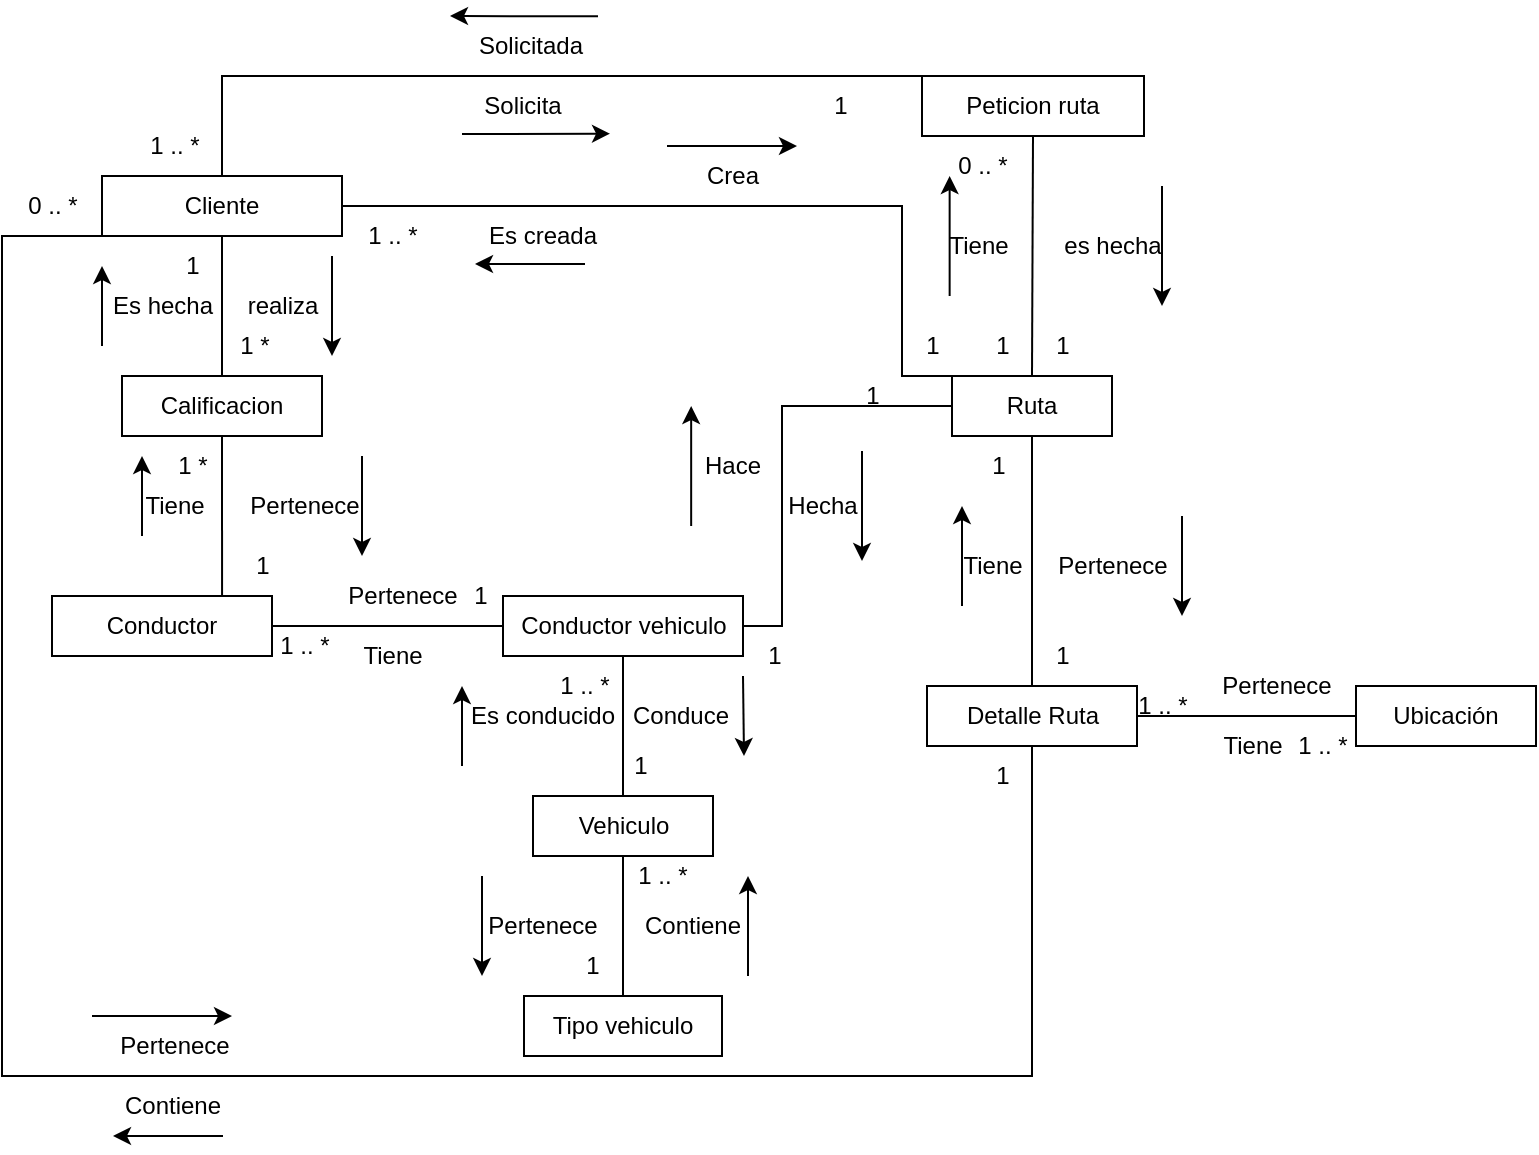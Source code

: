 <mxfile version="20.2.7" type="device"><diagram id="Xx6PjldJtdgnCfnJPi8F" name="Página-1"><mxGraphModel dx="764" dy="310" grid="1" gridSize="10" guides="1" tooltips="1" connect="1" arrows="1" fold="1" page="1" pageScale="1" pageWidth="827" pageHeight="1169" math="0" shadow="0"><root><mxCell id="0"/><mxCell id="1" parent="0"/><mxCell id="lecomVVyIX7VtOfzddjO-2" value="&lt;span style=&quot;font-weight: normal;&quot;&gt;Detalle Ruta&lt;/span&gt;" style="rounded=0;whiteSpace=wrap;html=1;fontStyle=1" parent="1" vertex="1"><mxGeometry x="522.5" y="345" width="105" height="30" as="geometry"/></mxCell><mxCell id="lecomVVyIX7VtOfzddjO-3" value="Vehiculo" style="rounded=0;whiteSpace=wrap;html=1;" parent="1" vertex="1"><mxGeometry x="325.5" y="400" width="90" height="30" as="geometry"/></mxCell><mxCell id="lecomVVyIX7VtOfzddjO-4" value="Conductor" style="rounded=0;whiteSpace=wrap;html=1;" parent="1" vertex="1"><mxGeometry x="85" y="300" width="110" height="30" as="geometry"/></mxCell><mxCell id="lecomVVyIX7VtOfzddjO-5" value="Cliente" style="rounded=0;whiteSpace=wrap;html=1;" parent="1" vertex="1"><mxGeometry x="110" y="90" width="120" height="30" as="geometry"/></mxCell><mxCell id="lecomVVyIX7VtOfzddjO-6" value="Calificacion" style="rounded=0;whiteSpace=wrap;html=1;" parent="1" vertex="1"><mxGeometry x="120" y="190" width="100" height="30" as="geometry"/></mxCell><mxCell id="fRRP8fqvccQxtZMvq7le-7" value="" style="endArrow=none;html=1;rounded=0;entryX=0.5;entryY=1;entryDx=0;entryDy=0;exitX=0.5;exitY=0;exitDx=0;exitDy=0;" parent="1" source="lecomVVyIX7VtOfzddjO-6" target="lecomVVyIX7VtOfzddjO-5" edge="1"><mxGeometry width="50" height="50" relative="1" as="geometry"><mxPoint x="10" y="370.0" as="sourcePoint"/><mxPoint x="60" y="320.0" as="targetPoint"/></mxGeometry></mxCell><mxCell id="fRRP8fqvccQxtZMvq7le-8" value="" style="endArrow=none;html=1;rounded=0;entryX=0.773;entryY=0;entryDx=0;entryDy=0;exitX=0.5;exitY=1;exitDx=0;exitDy=0;entryPerimeter=0;" parent="1" source="lecomVVyIX7VtOfzddjO-6" target="lecomVVyIX7VtOfzddjO-4" edge="1"><mxGeometry width="50" height="50" relative="1" as="geometry"><mxPoint x="200" y="230" as="sourcePoint"/><mxPoint x="70" y="330.0" as="targetPoint"/></mxGeometry></mxCell><mxCell id="fRRP8fqvccQxtZMvq7le-13" value="" style="endArrow=none;html=1;rounded=0;entryX=1;entryY=0.5;entryDx=0;entryDy=0;exitX=0;exitY=0.5;exitDx=0;exitDy=0;startArrow=none;" parent="1" source="t91hqrg-dOeDljxNr0F1-5" target="lecomVVyIX7VtOfzddjO-4" edge="1"><mxGeometry width="50" height="50" relative="1" as="geometry"><mxPoint x="-20" y="410" as="sourcePoint"/><mxPoint x="140" y="350" as="targetPoint"/></mxGeometry></mxCell><mxCell id="fRRP8fqvccQxtZMvq7le-16" value="" style="endArrow=none;html=1;rounded=0;entryX=0.5;entryY=1;entryDx=0;entryDy=0;exitX=0.5;exitY=0;exitDx=0;exitDy=0;" parent="1" source="lecomVVyIX7VtOfzddjO-2" target="t91hqrg-dOeDljxNr0F1-7" edge="1"><mxGeometry width="50" height="50" relative="1" as="geometry"><mxPoint x="12.5" y="440.0" as="sourcePoint"/><mxPoint x="602.5" y="220" as="targetPoint"/></mxGeometry></mxCell><mxCell id="fRRP8fqvccQxtZMvq7le-29" value="realiza" style="text;html=1;align=center;verticalAlign=middle;resizable=0;points=[];autosize=1;strokeColor=none;fillColor=none;" parent="1" vertex="1"><mxGeometry x="170" y="140" width="60" height="30" as="geometry"/></mxCell><mxCell id="fRRP8fqvccQxtZMvq7le-30" value="Es hecha" style="text;html=1;align=center;verticalAlign=middle;resizable=0;points=[];autosize=1;strokeColor=none;fillColor=none;" parent="1" vertex="1"><mxGeometry x="100" y="140" width="80" height="30" as="geometry"/></mxCell><mxCell id="fRRP8fqvccQxtZMvq7le-31" value="1 *" style="text;html=1;align=center;verticalAlign=middle;resizable=0;points=[];autosize=1;strokeColor=none;fillColor=none;" parent="1" vertex="1"><mxGeometry x="165.5" y="160" width="40" height="30" as="geometry"/></mxCell><mxCell id="fRRP8fqvccQxtZMvq7le-32" value="1" style="text;html=1;align=center;verticalAlign=middle;resizable=0;points=[];autosize=1;strokeColor=none;fillColor=none;" parent="1" vertex="1"><mxGeometry x="140" y="120" width="30" height="30" as="geometry"/></mxCell><mxCell id="fRRP8fqvccQxtZMvq7le-33" value="Pertenece" style="text;html=1;align=center;verticalAlign=middle;resizable=0;points=[];autosize=1;strokeColor=none;fillColor=none;" parent="1" vertex="1"><mxGeometry x="170.5" y="240" width="80" height="30" as="geometry"/></mxCell><mxCell id="fRRP8fqvccQxtZMvq7le-36" value="Tiene" style="text;html=1;align=center;verticalAlign=middle;resizable=0;points=[];autosize=1;strokeColor=none;fillColor=none;" parent="1" vertex="1"><mxGeometry x="120.5" y="240" width="50" height="30" as="geometry"/></mxCell><mxCell id="fRRP8fqvccQxtZMvq7le-37" value="1 *" style="text;html=1;align=center;verticalAlign=middle;resizable=0;points=[];autosize=1;strokeColor=none;fillColor=none;" parent="1" vertex="1"><mxGeometry x="135" y="220" width="40" height="30" as="geometry"/></mxCell><mxCell id="fRRP8fqvccQxtZMvq7le-44" value="" style="endArrow=classic;html=1;rounded=0;" parent="1" edge="1"><mxGeometry width="50" height="50" relative="1" as="geometry"><mxPoint x="225" y="130" as="sourcePoint"/><mxPoint x="225" y="180" as="targetPoint"/></mxGeometry></mxCell><mxCell id="fRRP8fqvccQxtZMvq7le-45" value="" style="endArrow=classic;html=1;rounded=0;" parent="1" edge="1"><mxGeometry width="50" height="50" relative="1" as="geometry"><mxPoint x="110.0" y="175" as="sourcePoint"/><mxPoint x="110.0" y="135" as="targetPoint"/></mxGeometry></mxCell><mxCell id="fRRP8fqvccQxtZMvq7le-46" value="" style="endArrow=classic;html=1;rounded=0;" parent="1" edge="1"><mxGeometry width="50" height="50" relative="1" as="geometry"><mxPoint x="130" y="270" as="sourcePoint"/><mxPoint x="130" y="230" as="targetPoint"/></mxGeometry></mxCell><mxCell id="fRRP8fqvccQxtZMvq7le-47" value="" style="endArrow=classic;html=1;rounded=0;" parent="1" edge="1"><mxGeometry width="50" height="50" relative="1" as="geometry"><mxPoint x="240.0" y="230" as="sourcePoint"/><mxPoint x="240.0" y="280" as="targetPoint"/></mxGeometry></mxCell><mxCell id="fRRP8fqvccQxtZMvq7le-71" value="1" style="text;html=1;align=center;verticalAlign=middle;resizable=0;points=[];autosize=1;strokeColor=none;fillColor=none;" parent="1" vertex="1"><mxGeometry x="575" y="315" width="30" height="30" as="geometry"/></mxCell><mxCell id="fRRP8fqvccQxtZMvq7le-72" value="1" style="text;html=1;align=center;verticalAlign=middle;resizable=0;points=[];autosize=1;strokeColor=none;fillColor=none;" parent="1" vertex="1"><mxGeometry x="542.5" y="220" width="30" height="30" as="geometry"/></mxCell><mxCell id="fRRP8fqvccQxtZMvq7le-73" value="Pertenece" style="text;html=1;align=center;verticalAlign=middle;resizable=0;points=[];autosize=1;strokeColor=none;fillColor=none;" parent="1" vertex="1"><mxGeometry x="575" y="270" width="80" height="30" as="geometry"/></mxCell><mxCell id="fRRP8fqvccQxtZMvq7le-74" value="Tiene" style="text;html=1;align=center;verticalAlign=middle;resizable=0;points=[];autosize=1;strokeColor=none;fillColor=none;" parent="1" vertex="1"><mxGeometry x="530" y="270" width="50" height="30" as="geometry"/></mxCell><mxCell id="fRRP8fqvccQxtZMvq7le-75" value="" style="endArrow=classic;html=1;rounded=0;" parent="1" edge="1"><mxGeometry width="50" height="50" relative="1" as="geometry"><mxPoint x="540" y="305" as="sourcePoint"/><mxPoint x="540" y="255" as="targetPoint"/></mxGeometry></mxCell><mxCell id="fRRP8fqvccQxtZMvq7le-76" value="" style="endArrow=classic;html=1;rounded=0;" parent="1" edge="1"><mxGeometry width="50" height="50" relative="1" as="geometry"><mxPoint x="650" y="260" as="sourcePoint"/><mxPoint x="650" y="310" as="targetPoint"/></mxGeometry></mxCell><mxCell id="t91hqrg-dOeDljxNr0F1-1" value="Tipo vehiculo" style="rounded=0;whiteSpace=wrap;html=1;" vertex="1" parent="1"><mxGeometry x="321" y="500" width="99" height="30" as="geometry"/></mxCell><mxCell id="t91hqrg-dOeDljxNr0F1-2" value="Peticion ruta" style="rounded=0;whiteSpace=wrap;html=1;" vertex="1" parent="1"><mxGeometry x="520" y="40" width="111" height="30" as="geometry"/></mxCell><mxCell id="t91hqrg-dOeDljxNr0F1-3" value="Ubicación" style="rounded=0;whiteSpace=wrap;html=1;" vertex="1" parent="1"><mxGeometry x="737" y="345" width="90" height="30" as="geometry"/></mxCell><mxCell id="t91hqrg-dOeDljxNr0F1-5" value="Conductor vehiculo&lt;br&gt;" style="rounded=0;whiteSpace=wrap;html=1;" vertex="1" parent="1"><mxGeometry x="310.5" y="300" width="120" height="30" as="geometry"/></mxCell><mxCell id="t91hqrg-dOeDljxNr0F1-6" value="" style="endArrow=none;html=1;rounded=0;entryX=0.5;entryY=1;entryDx=0;entryDy=0;exitX=0.5;exitY=0;exitDx=0;exitDy=0;" edge="1" parent="1" source="lecomVVyIX7VtOfzddjO-3" target="t91hqrg-dOeDljxNr0F1-5"><mxGeometry width="50" height="50" relative="1" as="geometry"><mxPoint x="165.5" y="490" as="sourcePoint"/><mxPoint x="165.0" y="320" as="targetPoint"/></mxGeometry></mxCell><mxCell id="t91hqrg-dOeDljxNr0F1-7" value="Ruta" style="rounded=0;whiteSpace=wrap;html=1;" vertex="1" parent="1"><mxGeometry x="535" y="190" width="80" height="30" as="geometry"/></mxCell><mxCell id="t91hqrg-dOeDljxNr0F1-22" value="" style="endArrow=none;html=1;rounded=0;exitX=0.5;exitY=0;exitDx=0;exitDy=0;entryX=0;entryY=0;entryDx=0;entryDy=0;" edge="1" parent="1" source="lecomVVyIX7VtOfzddjO-5" target="t91hqrg-dOeDljxNr0F1-2"><mxGeometry width="50" height="50" relative="1" as="geometry"><mxPoint x="400" y="240" as="sourcePoint"/><mxPoint x="530" y="80" as="targetPoint"/><Array as="points"><mxPoint x="170" y="40"/></Array></mxGeometry></mxCell><mxCell id="t91hqrg-dOeDljxNr0F1-24" value="" style="endArrow=none;html=1;rounded=0;exitX=0;exitY=0;exitDx=0;exitDy=0;entryX=1;entryY=0.5;entryDx=0;entryDy=0;" edge="1" parent="1" source="t91hqrg-dOeDljxNr0F1-7" target="lecomVVyIX7VtOfzddjO-5"><mxGeometry width="50" height="50" relative="1" as="geometry"><mxPoint x="500" y="110" as="sourcePoint"/><mxPoint x="230" y="110" as="targetPoint"/><Array as="points"><mxPoint x="510" y="190"/><mxPoint x="510" y="105"/></Array></mxGeometry></mxCell><mxCell id="t91hqrg-dOeDljxNr0F1-25" value="" style="endArrow=none;html=1;rounded=0;exitX=1;exitY=0.5;exitDx=0;exitDy=0;entryX=0;entryY=0.5;entryDx=0;entryDy=0;" edge="1" parent="1" source="t91hqrg-dOeDljxNr0F1-5" target="t91hqrg-dOeDljxNr0F1-7"><mxGeometry width="50" height="50" relative="1" as="geometry"><mxPoint x="420.0" y="260" as="sourcePoint"/><mxPoint x="450" y="210" as="targetPoint"/><Array as="points"><mxPoint x="450" y="315"/><mxPoint x="450" y="205"/></Array></mxGeometry></mxCell><mxCell id="t91hqrg-dOeDljxNr0F1-26" value="" style="endArrow=none;html=1;rounded=0;exitX=0;exitY=1;exitDx=0;exitDy=0;entryX=0.5;entryY=1;entryDx=0;entryDy=0;" edge="1" parent="1" source="lecomVVyIX7VtOfzddjO-5" target="lecomVVyIX7VtOfzddjO-2"><mxGeometry width="50" height="50" relative="1" as="geometry"><mxPoint x="430.0" y="270" as="sourcePoint"/><mxPoint x="600" y="540" as="targetPoint"/><Array as="points"><mxPoint x="60" y="120"/><mxPoint x="60" y="540"/><mxPoint x="575" y="540"/></Array></mxGeometry></mxCell><mxCell id="t91hqrg-dOeDljxNr0F1-27" value="" style="endArrow=none;html=1;rounded=0;entryX=0;entryY=0.5;entryDx=0;entryDy=0;exitX=1;exitY=0.5;exitDx=0;exitDy=0;" edge="1" parent="1" source="lecomVVyIX7VtOfzddjO-2" target="t91hqrg-dOeDljxNr0F1-3"><mxGeometry width="50" height="50" relative="1" as="geometry"><mxPoint x="620.0" y="480" as="sourcePoint"/><mxPoint x="720" y="360" as="targetPoint"/></mxGeometry></mxCell><mxCell id="t91hqrg-dOeDljxNr0F1-29" value="" style="endArrow=none;html=1;rounded=0;exitX=0.5;exitY=1;exitDx=0;exitDy=0;entryX=0.5;entryY=0;entryDx=0;entryDy=0;" edge="1" parent="1" source="lecomVVyIX7VtOfzddjO-3" target="t91hqrg-dOeDljxNr0F1-1"><mxGeometry width="50" height="50" relative="1" as="geometry"><mxPoint x="229.0" y="490" as="sourcePoint"/><mxPoint x="279.0" y="440" as="targetPoint"/></mxGeometry></mxCell><mxCell id="t91hqrg-dOeDljxNr0F1-30" value="" style="endArrow=none;html=1;rounded=0;entryX=0.5;entryY=1;entryDx=0;entryDy=0;exitX=0.5;exitY=0;exitDx=0;exitDy=0;" edge="1" parent="1" source="t91hqrg-dOeDljxNr0F1-7" target="t91hqrg-dOeDljxNr0F1-2"><mxGeometry width="50" height="50" relative="1" as="geometry"><mxPoint x="460.0" y="300" as="sourcePoint"/><mxPoint x="510.0" y="250" as="targetPoint"/></mxGeometry></mxCell><mxCell id="t91hqrg-dOeDljxNr0F1-31" value="Solicita" style="text;html=1;align=center;verticalAlign=middle;resizable=0;points=[];autosize=1;strokeColor=none;fillColor=none;" vertex="1" parent="1"><mxGeometry x="290" y="40" width="60" height="30" as="geometry"/></mxCell><mxCell id="t91hqrg-dOeDljxNr0F1-32" value="1" style="text;html=1;align=center;verticalAlign=middle;resizable=0;points=[];autosize=1;strokeColor=none;fillColor=none;" vertex="1" parent="1"><mxGeometry x="464" y="40" width="30" height="30" as="geometry"/></mxCell><mxCell id="t91hqrg-dOeDljxNr0F1-34" value="" style="endArrow=classic;html=1;rounded=0;" edge="1" parent="1"><mxGeometry width="50" height="50" relative="1" as="geometry"><mxPoint x="290" y="69" as="sourcePoint"/><mxPoint x="364" y="68.82" as="targetPoint"/></mxGeometry></mxCell><mxCell id="t91hqrg-dOeDljxNr0F1-35" value="Solicitada" style="text;html=1;align=center;verticalAlign=middle;resizable=0;points=[];autosize=1;strokeColor=none;fillColor=none;" vertex="1" parent="1"><mxGeometry x="284" y="10" width="80" height="30" as="geometry"/></mxCell><mxCell id="t91hqrg-dOeDljxNr0F1-36" value="1 .. *" style="text;html=1;align=center;verticalAlign=middle;resizable=0;points=[];autosize=1;strokeColor=none;fillColor=none;" vertex="1" parent="1"><mxGeometry x="120.5" y="60" width="50" height="30" as="geometry"/></mxCell><mxCell id="t91hqrg-dOeDljxNr0F1-37" value="" style="endArrow=classic;html=1;rounded=0;" edge="1" parent="1"><mxGeometry width="50" height="50" relative="1" as="geometry"><mxPoint x="358.0" y="10.18" as="sourcePoint"/><mxPoint x="284" y="10" as="targetPoint"/></mxGeometry></mxCell><mxCell id="t91hqrg-dOeDljxNr0F1-38" value="es hecha" style="text;html=1;align=center;verticalAlign=middle;resizable=0;points=[];autosize=1;strokeColor=none;fillColor=none;" vertex="1" parent="1"><mxGeometry x="580" y="110" width="70" height="30" as="geometry"/></mxCell><mxCell id="t91hqrg-dOeDljxNr0F1-39" value="1" style="text;html=1;align=center;verticalAlign=middle;resizable=0;points=[];autosize=1;strokeColor=none;fillColor=none;" vertex="1" parent="1"><mxGeometry x="575" y="160" width="30" height="30" as="geometry"/></mxCell><mxCell id="t91hqrg-dOeDljxNr0F1-40" value="Tiene" style="text;html=1;align=center;verticalAlign=middle;resizable=0;points=[];autosize=1;strokeColor=none;fillColor=none;" vertex="1" parent="1"><mxGeometry x="522.5" y="110" width="50" height="30" as="geometry"/></mxCell><mxCell id="t91hqrg-dOeDljxNr0F1-41" value="0 .. *" style="text;html=1;align=center;verticalAlign=middle;resizable=0;points=[];autosize=1;strokeColor=none;fillColor=none;" vertex="1" parent="1"><mxGeometry x="525" y="70" width="50" height="30" as="geometry"/></mxCell><mxCell id="t91hqrg-dOeDljxNr0F1-42" value="" style="endArrow=classic;html=1;rounded=0;" edge="1" parent="1"><mxGeometry width="50" height="50" relative="1" as="geometry"><mxPoint x="640" y="95" as="sourcePoint"/><mxPoint x="640" y="155" as="targetPoint"/></mxGeometry></mxCell><mxCell id="t91hqrg-dOeDljxNr0F1-43" value="" style="endArrow=classic;html=1;rounded=0;" edge="1" parent="1"><mxGeometry width="50" height="50" relative="1" as="geometry"><mxPoint x="533.82" y="150" as="sourcePoint"/><mxPoint x="533.82" y="90" as="targetPoint"/></mxGeometry></mxCell><mxCell id="t91hqrg-dOeDljxNr0F1-47" value="1" style="text;html=1;align=center;verticalAlign=middle;resizable=0;points=[];autosize=1;strokeColor=none;fillColor=none;" vertex="1" parent="1"><mxGeometry x="545" y="160" width="30" height="30" as="geometry"/></mxCell><mxCell id="t91hqrg-dOeDljxNr0F1-52" value="1" style="text;html=1;align=center;verticalAlign=middle;resizable=0;points=[];autosize=1;strokeColor=none;fillColor=none;" vertex="1" parent="1"><mxGeometry x="175" y="270" width="30" height="30" as="geometry"/></mxCell><mxCell id="t91hqrg-dOeDljxNr0F1-53" value="Es conducido" style="text;html=1;align=center;verticalAlign=middle;resizable=0;points=[];autosize=1;strokeColor=none;fillColor=none;" vertex="1" parent="1"><mxGeometry x="280" y="345" width="100" height="30" as="geometry"/></mxCell><mxCell id="t91hqrg-dOeDljxNr0F1-54" value="Conduce" style="text;html=1;align=center;verticalAlign=middle;resizable=0;points=[];autosize=1;strokeColor=none;fillColor=none;" vertex="1" parent="1"><mxGeometry x="364" y="345" width="70" height="30" as="geometry"/></mxCell><mxCell id="t91hqrg-dOeDljxNr0F1-55" value="1" style="text;html=1;align=center;verticalAlign=middle;resizable=0;points=[];autosize=1;strokeColor=none;fillColor=none;" vertex="1" parent="1"><mxGeometry x="364" y="370" width="30" height="30" as="geometry"/></mxCell><mxCell id="t91hqrg-dOeDljxNr0F1-56" value="1 .. *" style="text;html=1;align=center;verticalAlign=middle;resizable=0;points=[];autosize=1;strokeColor=none;fillColor=none;" vertex="1" parent="1"><mxGeometry x="325.5" y="330" width="50" height="30" as="geometry"/></mxCell><mxCell id="t91hqrg-dOeDljxNr0F1-57" value="" style="endArrow=classic;html=1;rounded=0;" edge="1" parent="1"><mxGeometry width="50" height="50" relative="1" as="geometry"><mxPoint x="430.5" y="340" as="sourcePoint"/><mxPoint x="431" y="380" as="targetPoint"/></mxGeometry></mxCell><mxCell id="t91hqrg-dOeDljxNr0F1-58" value="" style="endArrow=classic;html=1;rounded=0;" edge="1" parent="1"><mxGeometry width="50" height="50" relative="1" as="geometry"><mxPoint x="290" y="385" as="sourcePoint"/><mxPoint x="290" y="345" as="targetPoint"/></mxGeometry></mxCell><mxCell id="t91hqrg-dOeDljxNr0F1-59" value="Pertenece" style="text;html=1;align=center;verticalAlign=middle;resizable=0;points=[];autosize=1;strokeColor=none;fillColor=none;" vertex="1" parent="1"><mxGeometry x="290" y="450" width="80" height="30" as="geometry"/></mxCell><mxCell id="t91hqrg-dOeDljxNr0F1-60" value="1" style="text;html=1;align=center;verticalAlign=middle;resizable=0;points=[];autosize=1;strokeColor=none;fillColor=none;" vertex="1" parent="1"><mxGeometry x="340" y="470" width="30" height="30" as="geometry"/></mxCell><mxCell id="t91hqrg-dOeDljxNr0F1-61" value="Contiene" style="text;html=1;align=center;verticalAlign=middle;resizable=0;points=[];autosize=1;strokeColor=none;fillColor=none;" vertex="1" parent="1"><mxGeometry x="370" y="450" width="70" height="30" as="geometry"/></mxCell><mxCell id="t91hqrg-dOeDljxNr0F1-62" value="1 .. *" style="text;html=1;align=center;verticalAlign=middle;resizable=0;points=[];autosize=1;strokeColor=none;fillColor=none;" vertex="1" parent="1"><mxGeometry x="365" y="425" width="50" height="30" as="geometry"/></mxCell><mxCell id="t91hqrg-dOeDljxNr0F1-63" value="Tiene" style="text;html=1;align=center;verticalAlign=middle;resizable=0;points=[];autosize=1;strokeColor=none;fillColor=none;" vertex="1" parent="1"><mxGeometry x="660" y="360" width="50" height="30" as="geometry"/></mxCell><mxCell id="t91hqrg-dOeDljxNr0F1-64" value="1 .. *" style="text;html=1;align=center;verticalAlign=middle;resizable=0;points=[];autosize=1;strokeColor=none;fillColor=none;" vertex="1" parent="1"><mxGeometry x="695" y="360" width="50" height="30" as="geometry"/></mxCell><mxCell id="t91hqrg-dOeDljxNr0F1-65" value="Pertenece" style="text;html=1;align=center;verticalAlign=middle;resizable=0;points=[];autosize=1;strokeColor=none;fillColor=none;" vertex="1" parent="1"><mxGeometry x="657" y="330" width="80" height="30" as="geometry"/></mxCell><mxCell id="t91hqrg-dOeDljxNr0F1-66" value="1 .. *" style="text;html=1;align=center;verticalAlign=middle;resizable=0;points=[];autosize=1;strokeColor=none;fillColor=none;" vertex="1" parent="1"><mxGeometry x="615" y="340" width="50" height="30" as="geometry"/></mxCell><mxCell id="t91hqrg-dOeDljxNr0F1-67" value="" style="endArrow=classic;html=1;rounded=0;" edge="1" parent="1"><mxGeometry width="50" height="50" relative="1" as="geometry"><mxPoint x="300" y="440" as="sourcePoint"/><mxPoint x="300" y="490" as="targetPoint"/></mxGeometry></mxCell><mxCell id="t91hqrg-dOeDljxNr0F1-68" value="" style="endArrow=classic;html=1;rounded=0;" edge="1" parent="1"><mxGeometry width="50" height="50" relative="1" as="geometry"><mxPoint x="433" y="490" as="sourcePoint"/><mxPoint x="433" y="440" as="targetPoint"/></mxGeometry></mxCell><mxCell id="t91hqrg-dOeDljxNr0F1-70" value="Crea" style="text;html=1;align=center;verticalAlign=middle;resizable=0;points=[];autosize=1;strokeColor=none;fillColor=none;" vertex="1" parent="1"><mxGeometry x="400" y="75" width="50" height="30" as="geometry"/></mxCell><mxCell id="t91hqrg-dOeDljxNr0F1-71" value="Es creada" style="text;html=1;align=center;verticalAlign=middle;resizable=0;points=[];autosize=1;strokeColor=none;fillColor=none;" vertex="1" parent="1"><mxGeometry x="290" y="105" width="80" height="30" as="geometry"/></mxCell><mxCell id="t91hqrg-dOeDljxNr0F1-72" value="1 .. *" style="text;html=1;align=center;verticalAlign=middle;resizable=0;points=[];autosize=1;strokeColor=none;fillColor=none;" vertex="1" parent="1"><mxGeometry x="230" y="105" width="50" height="30" as="geometry"/></mxCell><mxCell id="t91hqrg-dOeDljxNr0F1-73" value="1" style="text;html=1;align=center;verticalAlign=middle;resizable=0;points=[];autosize=1;strokeColor=none;fillColor=none;" vertex="1" parent="1"><mxGeometry x="510" y="160" width="30" height="30" as="geometry"/></mxCell><mxCell id="t91hqrg-dOeDljxNr0F1-74" value="" style="endArrow=classic;html=1;rounded=0;" edge="1" parent="1"><mxGeometry width="50" height="50" relative="1" as="geometry"><mxPoint x="351.5" y="134" as="sourcePoint"/><mxPoint x="296.5" y="134" as="targetPoint"/></mxGeometry></mxCell><mxCell id="t91hqrg-dOeDljxNr0F1-76" value="" style="endArrow=classic;html=1;rounded=0;" edge="1" parent="1"><mxGeometry width="50" height="50" relative="1" as="geometry"><mxPoint x="392.5" y="75" as="sourcePoint"/><mxPoint x="457.5" y="75" as="targetPoint"/></mxGeometry></mxCell><mxCell id="t91hqrg-dOeDljxNr0F1-77" value="Pertenece" style="text;html=1;align=center;verticalAlign=middle;resizable=0;points=[];autosize=1;strokeColor=none;fillColor=none;" vertex="1" parent="1"><mxGeometry x="105.5" y="510" width="80" height="30" as="geometry"/></mxCell><mxCell id="t91hqrg-dOeDljxNr0F1-78" value="1&lt;br&gt;" style="text;html=1;align=center;verticalAlign=middle;resizable=0;points=[];autosize=1;strokeColor=none;fillColor=none;" vertex="1" parent="1"><mxGeometry x="545" y="375" width="30" height="30" as="geometry"/></mxCell><mxCell id="t91hqrg-dOeDljxNr0F1-79" value="Contiene" style="text;html=1;align=center;verticalAlign=middle;resizable=0;points=[];autosize=1;strokeColor=none;fillColor=none;" vertex="1" parent="1"><mxGeometry x="110" y="540" width="70" height="30" as="geometry"/></mxCell><mxCell id="t91hqrg-dOeDljxNr0F1-80" value="0 .. *&lt;br&gt;" style="text;html=1;align=center;verticalAlign=middle;resizable=0;points=[];autosize=1;strokeColor=none;fillColor=none;" vertex="1" parent="1"><mxGeometry x="60" y="90" width="50" height="30" as="geometry"/></mxCell><mxCell id="t91hqrg-dOeDljxNr0F1-81" value="" style="endArrow=classic;html=1;rounded=0;" edge="1" parent="1"><mxGeometry width="50" height="50" relative="1" as="geometry"><mxPoint x="170.5" y="570" as="sourcePoint"/><mxPoint x="115.5" y="570" as="targetPoint"/></mxGeometry></mxCell><mxCell id="t91hqrg-dOeDljxNr0F1-82" value="" style="endArrow=classic;html=1;rounded=0;" edge="1" parent="1"><mxGeometry width="50" height="50" relative="1" as="geometry"><mxPoint x="105" y="510" as="sourcePoint"/><mxPoint x="175" y="510" as="targetPoint"/></mxGeometry></mxCell><mxCell id="t91hqrg-dOeDljxNr0F1-83" value="Hace" style="text;html=1;align=center;verticalAlign=middle;resizable=0;points=[];autosize=1;strokeColor=none;fillColor=none;" vertex="1" parent="1"><mxGeometry x="400" y="220" width="50" height="30" as="geometry"/></mxCell><mxCell id="t91hqrg-dOeDljxNr0F1-84" value="Hecha" style="text;html=1;align=center;verticalAlign=middle;resizable=0;points=[];autosize=1;strokeColor=none;fillColor=none;" vertex="1" parent="1"><mxGeometry x="440" y="240" width="60" height="30" as="geometry"/></mxCell><mxCell id="t91hqrg-dOeDljxNr0F1-86" value="1" style="text;html=1;align=center;verticalAlign=middle;resizable=0;points=[];autosize=1;strokeColor=none;fillColor=none;" vertex="1" parent="1"><mxGeometry x="480" y="185" width="30" height="30" as="geometry"/></mxCell><mxCell id="t91hqrg-dOeDljxNr0F1-87" value="1" style="text;html=1;align=center;verticalAlign=middle;resizable=0;points=[];autosize=1;strokeColor=none;fillColor=none;" vertex="1" parent="1"><mxGeometry x="430.5" y="315" width="30" height="30" as="geometry"/></mxCell><mxCell id="t91hqrg-dOeDljxNr0F1-88" value="" style="endArrow=classic;html=1;rounded=0;" edge="1" parent="1"><mxGeometry width="50" height="50" relative="1" as="geometry"><mxPoint x="490" y="227.5" as="sourcePoint"/><mxPoint x="490" y="282.5" as="targetPoint"/></mxGeometry></mxCell><mxCell id="t91hqrg-dOeDljxNr0F1-89" value="" style="endArrow=classic;html=1;rounded=0;" edge="1" parent="1"><mxGeometry width="50" height="50" relative="1" as="geometry"><mxPoint x="404.58" y="265" as="sourcePoint"/><mxPoint x="404.58" y="205" as="targetPoint"/></mxGeometry></mxCell><mxCell id="t91hqrg-dOeDljxNr0F1-90" value="Pertenece" style="text;html=1;align=center;verticalAlign=middle;resizable=0;points=[];autosize=1;strokeColor=none;fillColor=none;" vertex="1" parent="1"><mxGeometry x="220" y="285" width="80" height="30" as="geometry"/></mxCell><mxCell id="t91hqrg-dOeDljxNr0F1-91" value="Tiene" style="text;html=1;align=center;verticalAlign=middle;resizable=0;points=[];autosize=1;strokeColor=none;fillColor=none;" vertex="1" parent="1"><mxGeometry x="230" y="315" width="50" height="30" as="geometry"/></mxCell><mxCell id="t91hqrg-dOeDljxNr0F1-94" value="1" style="text;html=1;align=center;verticalAlign=middle;resizable=0;points=[];autosize=1;strokeColor=none;fillColor=none;" vertex="1" parent="1"><mxGeometry x="284" y="285" width="30" height="30" as="geometry"/></mxCell><mxCell id="t91hqrg-dOeDljxNr0F1-95" value="1 .. *" style="text;html=1;align=center;verticalAlign=middle;resizable=0;points=[];autosize=1;strokeColor=none;fillColor=none;" vertex="1" parent="1"><mxGeometry x="185.5" y="310" width="50" height="30" as="geometry"/></mxCell></root></mxGraphModel></diagram></mxfile>